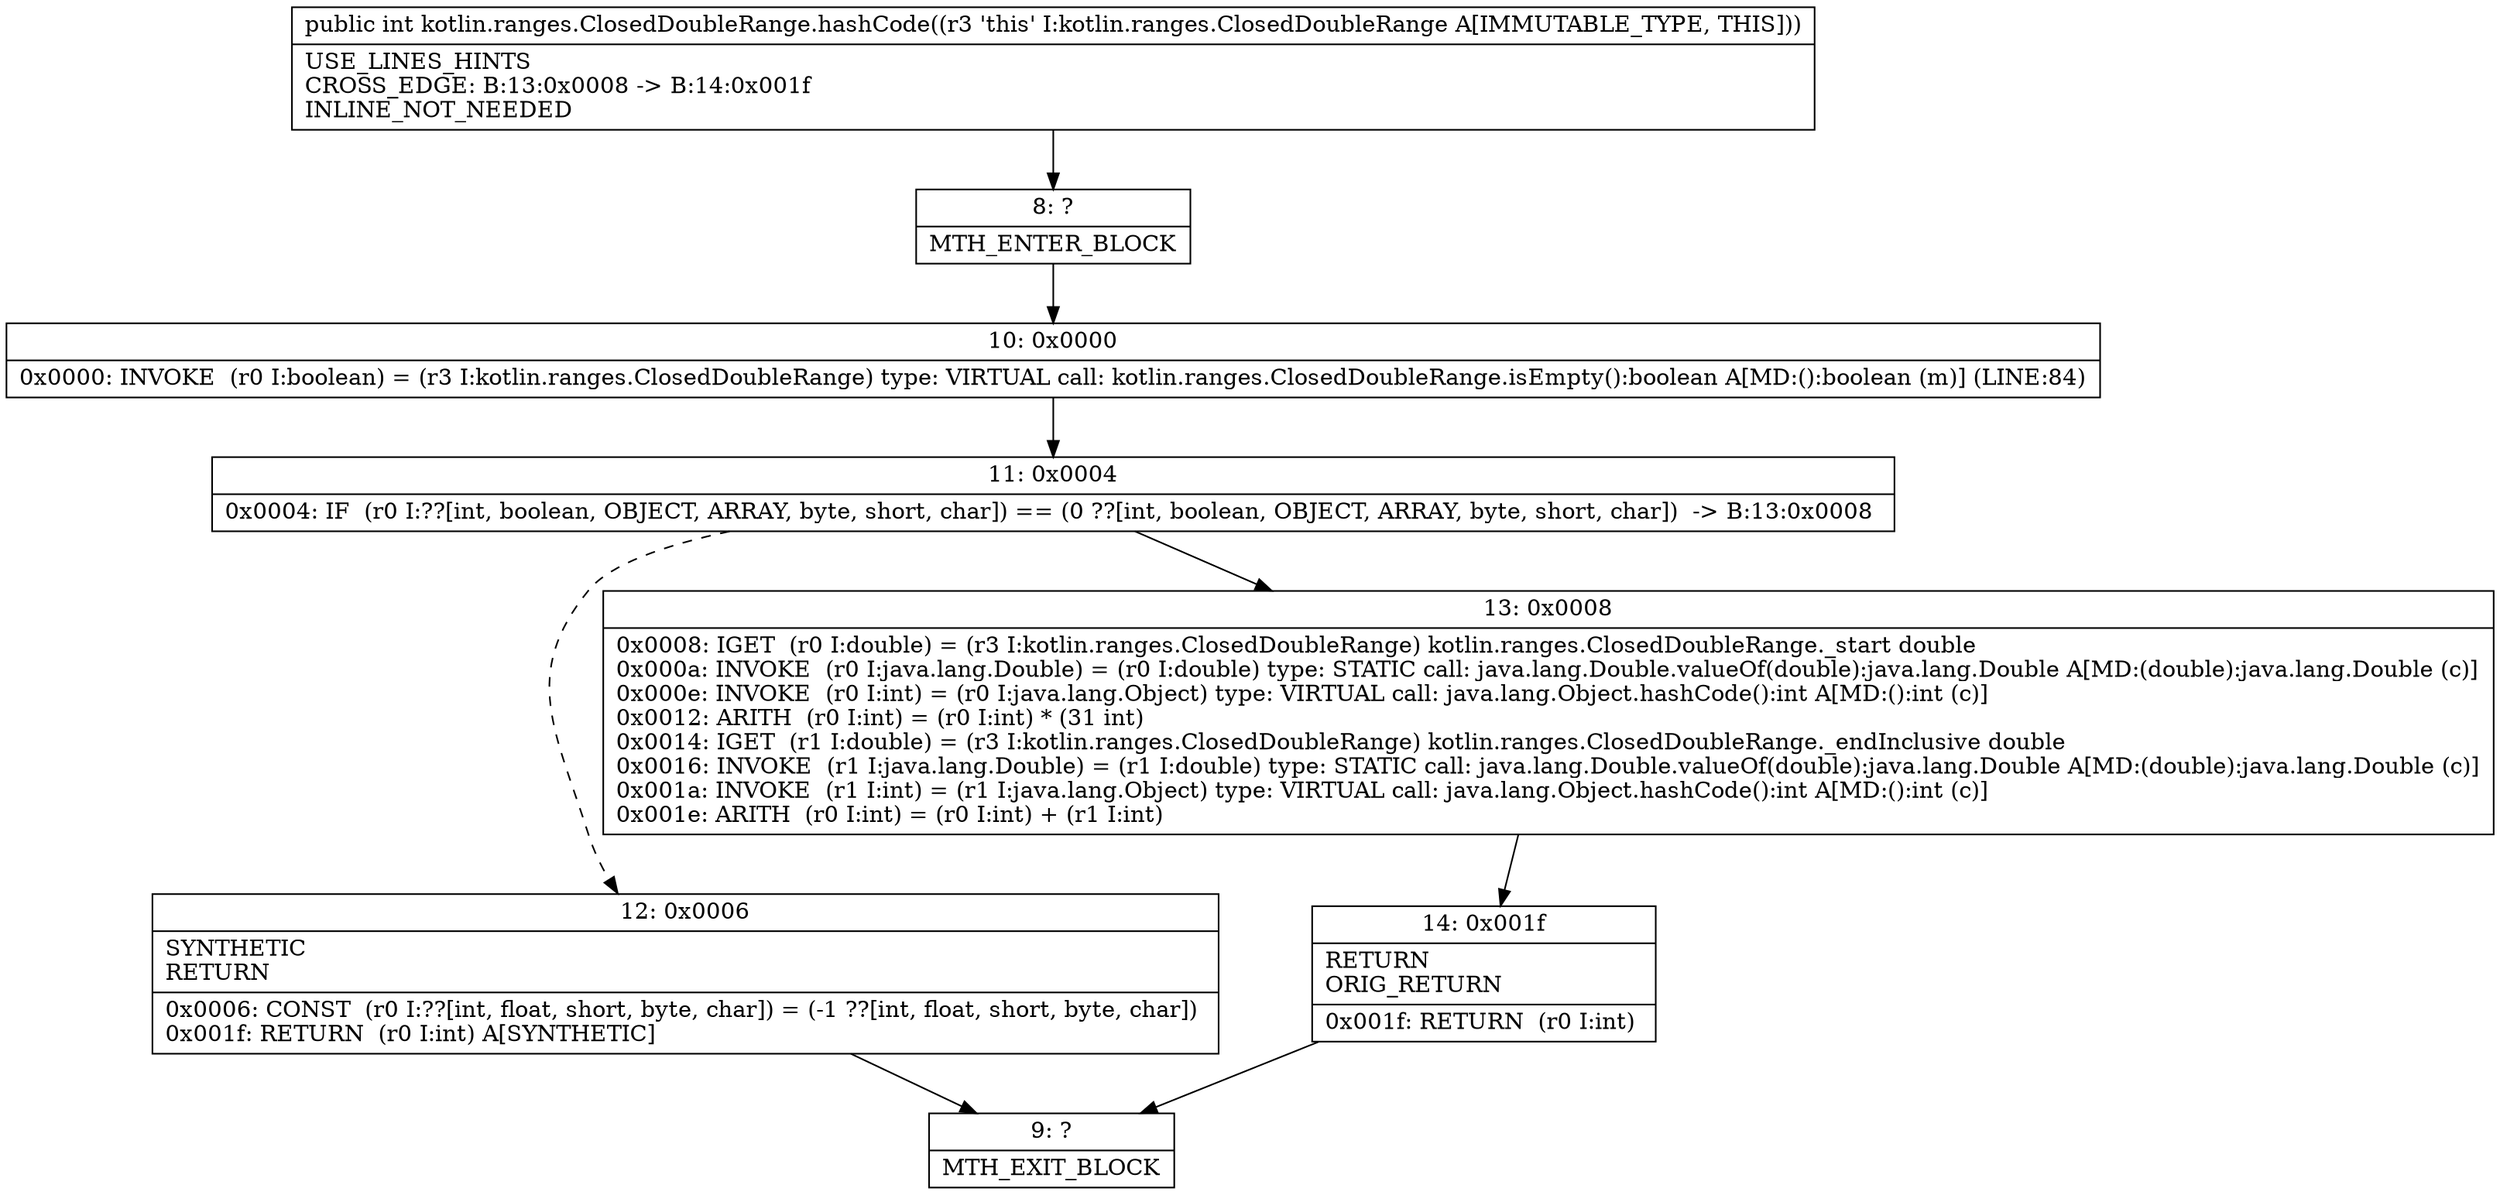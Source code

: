 digraph "CFG forkotlin.ranges.ClosedDoubleRange.hashCode()I" {
Node_8 [shape=record,label="{8\:\ ?|MTH_ENTER_BLOCK\l}"];
Node_10 [shape=record,label="{10\:\ 0x0000|0x0000: INVOKE  (r0 I:boolean) = (r3 I:kotlin.ranges.ClosedDoubleRange) type: VIRTUAL call: kotlin.ranges.ClosedDoubleRange.isEmpty():boolean A[MD:():boolean (m)] (LINE:84)\l}"];
Node_11 [shape=record,label="{11\:\ 0x0004|0x0004: IF  (r0 I:??[int, boolean, OBJECT, ARRAY, byte, short, char]) == (0 ??[int, boolean, OBJECT, ARRAY, byte, short, char])  \-\> B:13:0x0008 \l}"];
Node_12 [shape=record,label="{12\:\ 0x0006|SYNTHETIC\lRETURN\l|0x0006: CONST  (r0 I:??[int, float, short, byte, char]) = (\-1 ??[int, float, short, byte, char]) \l0x001f: RETURN  (r0 I:int) A[SYNTHETIC]\l}"];
Node_9 [shape=record,label="{9\:\ ?|MTH_EXIT_BLOCK\l}"];
Node_13 [shape=record,label="{13\:\ 0x0008|0x0008: IGET  (r0 I:double) = (r3 I:kotlin.ranges.ClosedDoubleRange) kotlin.ranges.ClosedDoubleRange._start double \l0x000a: INVOKE  (r0 I:java.lang.Double) = (r0 I:double) type: STATIC call: java.lang.Double.valueOf(double):java.lang.Double A[MD:(double):java.lang.Double (c)]\l0x000e: INVOKE  (r0 I:int) = (r0 I:java.lang.Object) type: VIRTUAL call: java.lang.Object.hashCode():int A[MD:():int (c)]\l0x0012: ARITH  (r0 I:int) = (r0 I:int) * (31 int) \l0x0014: IGET  (r1 I:double) = (r3 I:kotlin.ranges.ClosedDoubleRange) kotlin.ranges.ClosedDoubleRange._endInclusive double \l0x0016: INVOKE  (r1 I:java.lang.Double) = (r1 I:double) type: STATIC call: java.lang.Double.valueOf(double):java.lang.Double A[MD:(double):java.lang.Double (c)]\l0x001a: INVOKE  (r1 I:int) = (r1 I:java.lang.Object) type: VIRTUAL call: java.lang.Object.hashCode():int A[MD:():int (c)]\l0x001e: ARITH  (r0 I:int) = (r0 I:int) + (r1 I:int) \l}"];
Node_14 [shape=record,label="{14\:\ 0x001f|RETURN\lORIG_RETURN\l|0x001f: RETURN  (r0 I:int) \l}"];
MethodNode[shape=record,label="{public int kotlin.ranges.ClosedDoubleRange.hashCode((r3 'this' I:kotlin.ranges.ClosedDoubleRange A[IMMUTABLE_TYPE, THIS]))  | USE_LINES_HINTS\lCROSS_EDGE: B:13:0x0008 \-\> B:14:0x001f\lINLINE_NOT_NEEDED\l}"];
MethodNode -> Node_8;Node_8 -> Node_10;
Node_10 -> Node_11;
Node_11 -> Node_12[style=dashed];
Node_11 -> Node_13;
Node_12 -> Node_9;
Node_13 -> Node_14;
Node_14 -> Node_9;
}

